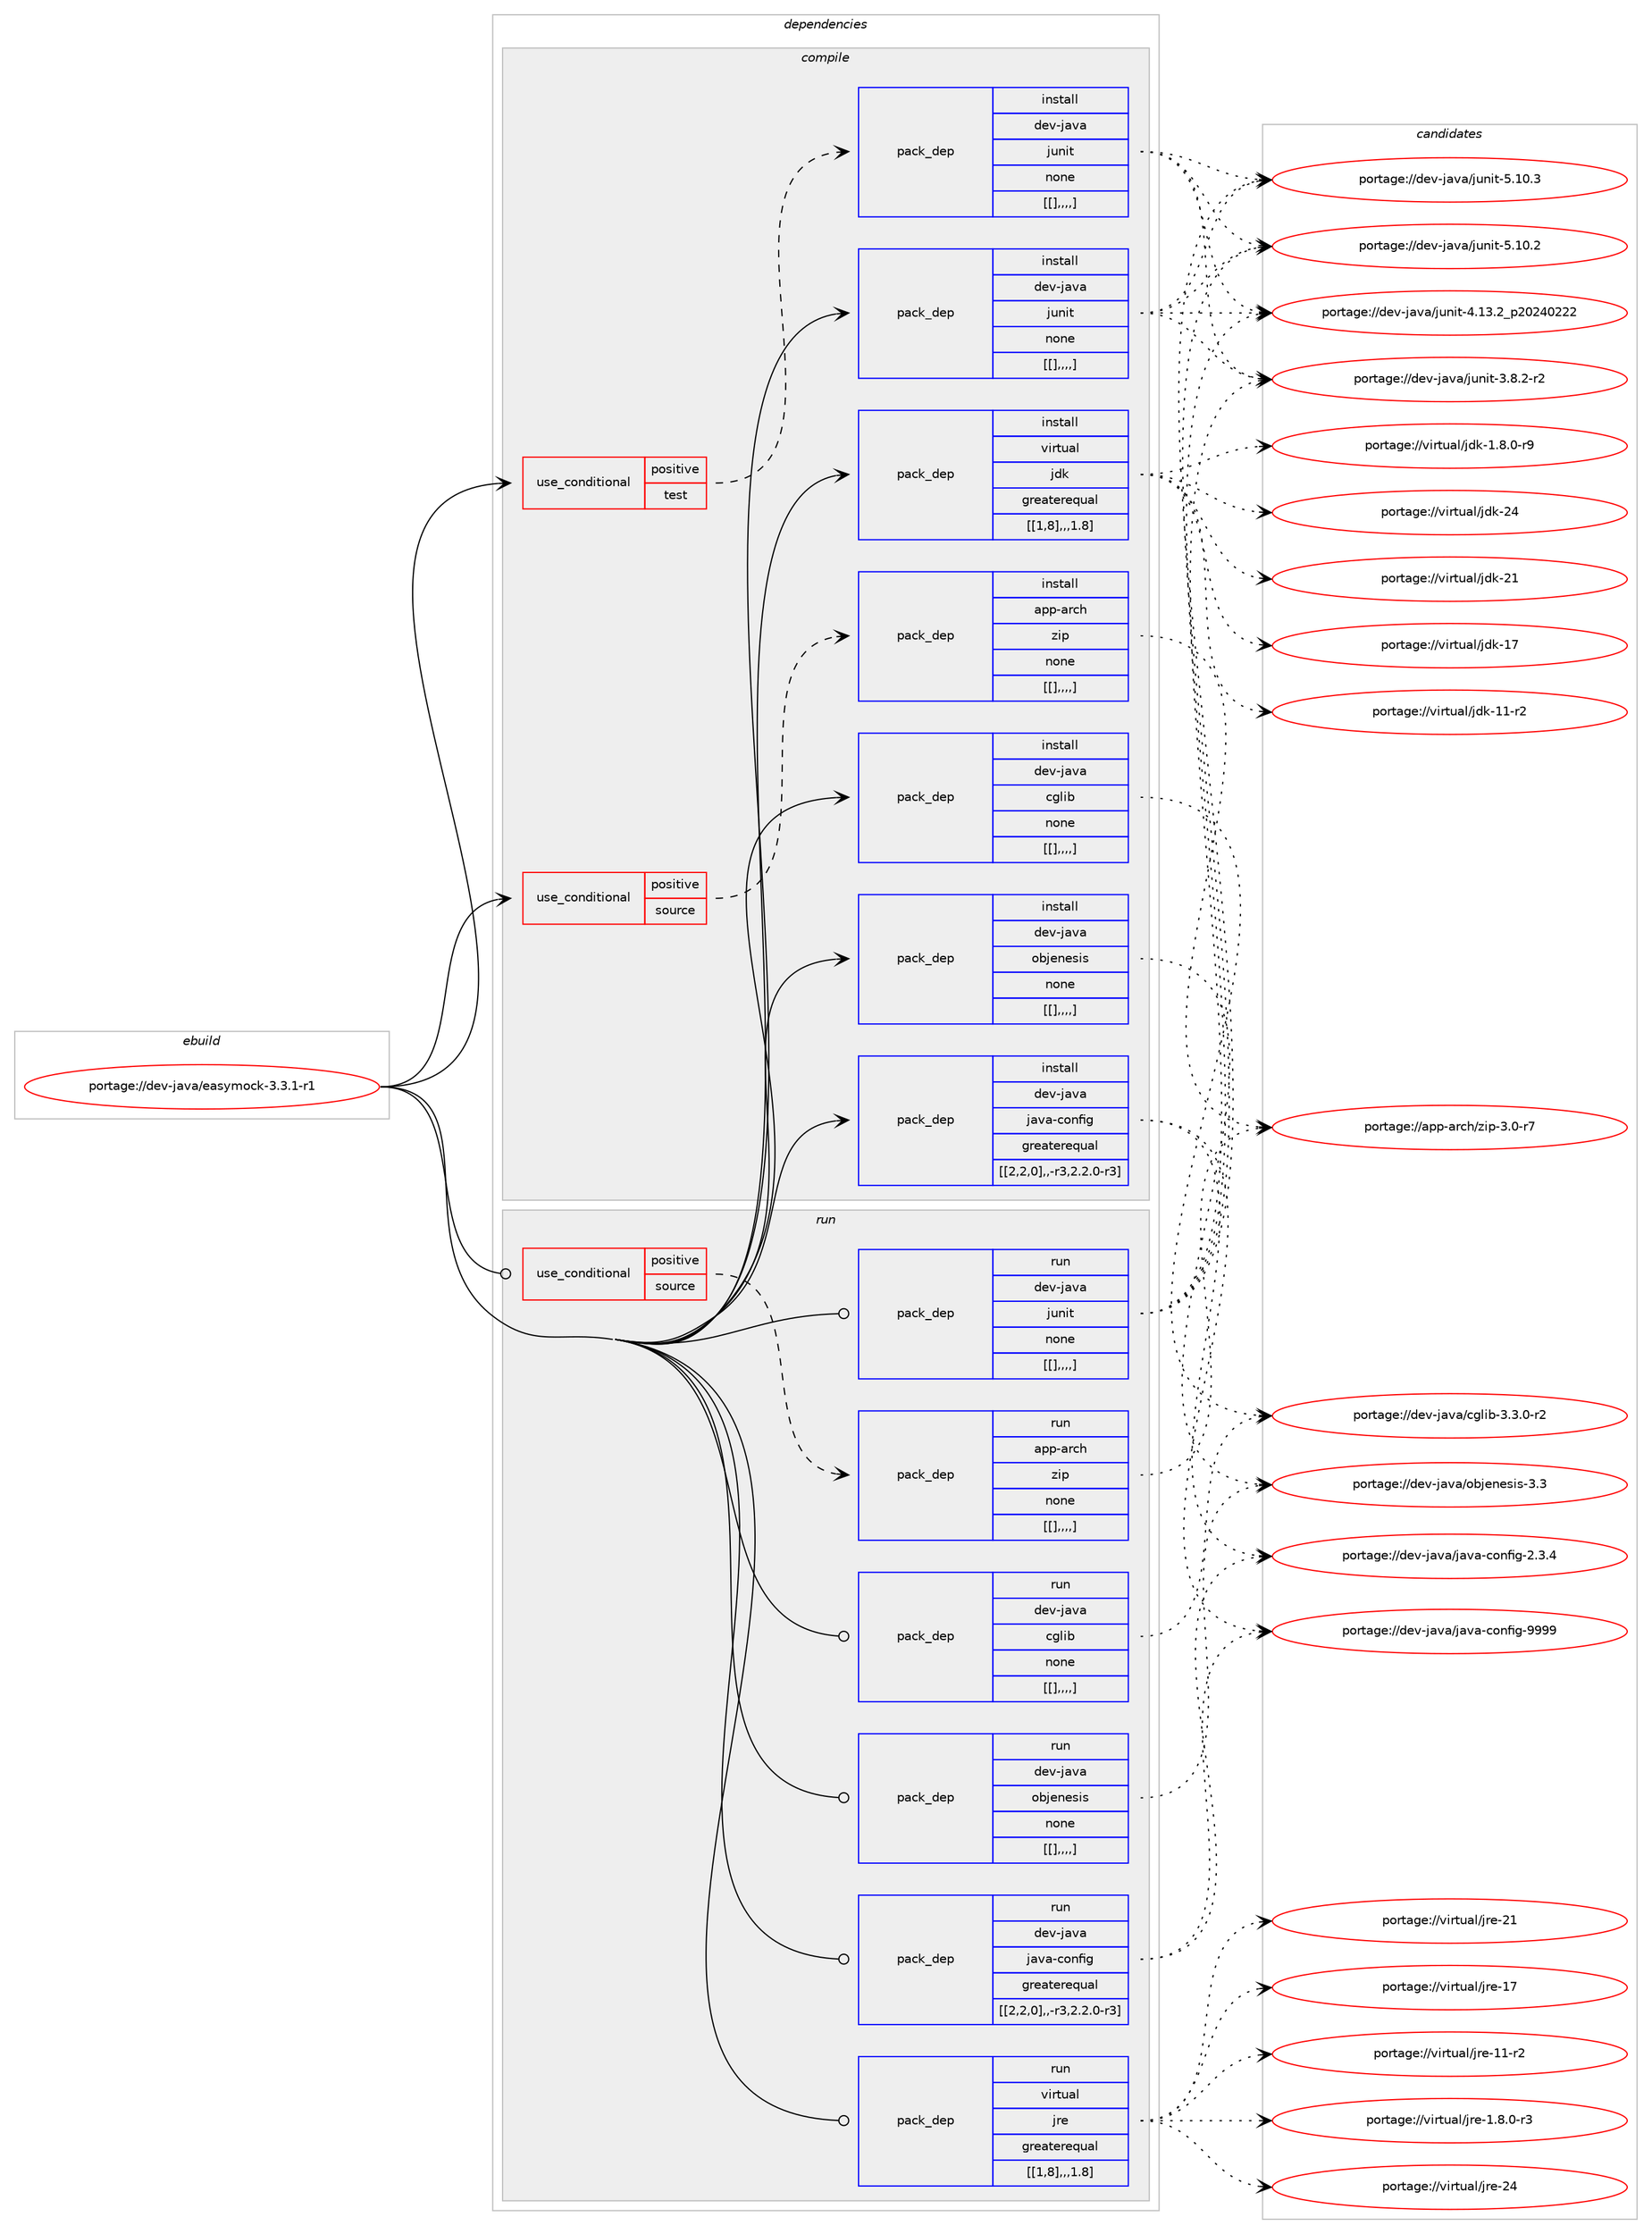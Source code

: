 digraph prolog {

# *************
# Graph options
# *************

newrank=true;
concentrate=true;
compound=true;
graph [rankdir=LR,fontname=Helvetica,fontsize=10,ranksep=1.5];#, ranksep=2.5, nodesep=0.2];
edge  [arrowhead=vee];
node  [fontname=Helvetica,fontsize=10];

# **********
# The ebuild
# **********

subgraph cluster_leftcol {
color=gray;
label=<<i>ebuild</i>>;
id [label="portage://dev-java/easymock-3.3.1-r1", color=red, width=4, href="../dev-java/easymock-3.3.1-r1.svg"];
}

# ****************
# The dependencies
# ****************

subgraph cluster_midcol {
color=gray;
label=<<i>dependencies</i>>;
subgraph cluster_compile {
fillcolor="#eeeeee";
style=filled;
label=<<i>compile</i>>;
subgraph cond22060 {
dependency94053 [label=<<TABLE BORDER="0" CELLBORDER="1" CELLSPACING="0" CELLPADDING="4"><TR><TD ROWSPAN="3" CELLPADDING="10">use_conditional</TD></TR><TR><TD>positive</TD></TR><TR><TD>source</TD></TR></TABLE>>, shape=none, color=red];
subgraph pack70943 {
dependency94054 [label=<<TABLE BORDER="0" CELLBORDER="1" CELLSPACING="0" CELLPADDING="4" WIDTH="220"><TR><TD ROWSPAN="6" CELLPADDING="30">pack_dep</TD></TR><TR><TD WIDTH="110">install</TD></TR><TR><TD>app-arch</TD></TR><TR><TD>zip</TD></TR><TR><TD>none</TD></TR><TR><TD>[[],,,,]</TD></TR></TABLE>>, shape=none, color=blue];
}
dependency94053:e -> dependency94054:w [weight=20,style="dashed",arrowhead="vee"];
}
id:e -> dependency94053:w [weight=20,style="solid",arrowhead="vee"];
subgraph cond22061 {
dependency94055 [label=<<TABLE BORDER="0" CELLBORDER="1" CELLSPACING="0" CELLPADDING="4"><TR><TD ROWSPAN="3" CELLPADDING="10">use_conditional</TD></TR><TR><TD>positive</TD></TR><TR><TD>test</TD></TR></TABLE>>, shape=none, color=red];
subgraph pack70944 {
dependency94056 [label=<<TABLE BORDER="0" CELLBORDER="1" CELLSPACING="0" CELLPADDING="4" WIDTH="220"><TR><TD ROWSPAN="6" CELLPADDING="30">pack_dep</TD></TR><TR><TD WIDTH="110">install</TD></TR><TR><TD>dev-java</TD></TR><TR><TD>junit</TD></TR><TR><TD>none</TD></TR><TR><TD>[[],,,,]</TD></TR></TABLE>>, shape=none, color=blue];
}
dependency94055:e -> dependency94056:w [weight=20,style="dashed",arrowhead="vee"];
}
id:e -> dependency94055:w [weight=20,style="solid",arrowhead="vee"];
subgraph pack70945 {
dependency94057 [label=<<TABLE BORDER="0" CELLBORDER="1" CELLSPACING="0" CELLPADDING="4" WIDTH="220"><TR><TD ROWSPAN="6" CELLPADDING="30">pack_dep</TD></TR><TR><TD WIDTH="110">install</TD></TR><TR><TD>dev-java</TD></TR><TR><TD>cglib</TD></TR><TR><TD>none</TD></TR><TR><TD>[[],,,,]</TD></TR></TABLE>>, shape=none, color=blue];
}
id:e -> dependency94057:w [weight=20,style="solid",arrowhead="vee"];
subgraph pack70946 {
dependency94058 [label=<<TABLE BORDER="0" CELLBORDER="1" CELLSPACING="0" CELLPADDING="4" WIDTH="220"><TR><TD ROWSPAN="6" CELLPADDING="30">pack_dep</TD></TR><TR><TD WIDTH="110">install</TD></TR><TR><TD>dev-java</TD></TR><TR><TD>java-config</TD></TR><TR><TD>greaterequal</TD></TR><TR><TD>[[2,2,0],,-r3,2.2.0-r3]</TD></TR></TABLE>>, shape=none, color=blue];
}
id:e -> dependency94058:w [weight=20,style="solid",arrowhead="vee"];
subgraph pack70947 {
dependency94059 [label=<<TABLE BORDER="0" CELLBORDER="1" CELLSPACING="0" CELLPADDING="4" WIDTH="220"><TR><TD ROWSPAN="6" CELLPADDING="30">pack_dep</TD></TR><TR><TD WIDTH="110">install</TD></TR><TR><TD>dev-java</TD></TR><TR><TD>junit</TD></TR><TR><TD>none</TD></TR><TR><TD>[[],,,,]</TD></TR></TABLE>>, shape=none, color=blue];
}
id:e -> dependency94059:w [weight=20,style="solid",arrowhead="vee"];
subgraph pack70948 {
dependency94060 [label=<<TABLE BORDER="0" CELLBORDER="1" CELLSPACING="0" CELLPADDING="4" WIDTH="220"><TR><TD ROWSPAN="6" CELLPADDING="30">pack_dep</TD></TR><TR><TD WIDTH="110">install</TD></TR><TR><TD>dev-java</TD></TR><TR><TD>objenesis</TD></TR><TR><TD>none</TD></TR><TR><TD>[[],,,,]</TD></TR></TABLE>>, shape=none, color=blue];
}
id:e -> dependency94060:w [weight=20,style="solid",arrowhead="vee"];
subgraph pack70949 {
dependency94061 [label=<<TABLE BORDER="0" CELLBORDER="1" CELLSPACING="0" CELLPADDING="4" WIDTH="220"><TR><TD ROWSPAN="6" CELLPADDING="30">pack_dep</TD></TR><TR><TD WIDTH="110">install</TD></TR><TR><TD>virtual</TD></TR><TR><TD>jdk</TD></TR><TR><TD>greaterequal</TD></TR><TR><TD>[[1,8],,,1.8]</TD></TR></TABLE>>, shape=none, color=blue];
}
id:e -> dependency94061:w [weight=20,style="solid",arrowhead="vee"];
}
subgraph cluster_compileandrun {
fillcolor="#eeeeee";
style=filled;
label=<<i>compile and run</i>>;
}
subgraph cluster_run {
fillcolor="#eeeeee";
style=filled;
label=<<i>run</i>>;
subgraph cond22062 {
dependency94062 [label=<<TABLE BORDER="0" CELLBORDER="1" CELLSPACING="0" CELLPADDING="4"><TR><TD ROWSPAN="3" CELLPADDING="10">use_conditional</TD></TR><TR><TD>positive</TD></TR><TR><TD>source</TD></TR></TABLE>>, shape=none, color=red];
subgraph pack70950 {
dependency94063 [label=<<TABLE BORDER="0" CELLBORDER="1" CELLSPACING="0" CELLPADDING="4" WIDTH="220"><TR><TD ROWSPAN="6" CELLPADDING="30">pack_dep</TD></TR><TR><TD WIDTH="110">run</TD></TR><TR><TD>app-arch</TD></TR><TR><TD>zip</TD></TR><TR><TD>none</TD></TR><TR><TD>[[],,,,]</TD></TR></TABLE>>, shape=none, color=blue];
}
dependency94062:e -> dependency94063:w [weight=20,style="dashed",arrowhead="vee"];
}
id:e -> dependency94062:w [weight=20,style="solid",arrowhead="odot"];
subgraph pack70951 {
dependency94064 [label=<<TABLE BORDER="0" CELLBORDER="1" CELLSPACING="0" CELLPADDING="4" WIDTH="220"><TR><TD ROWSPAN="6" CELLPADDING="30">pack_dep</TD></TR><TR><TD WIDTH="110">run</TD></TR><TR><TD>dev-java</TD></TR><TR><TD>cglib</TD></TR><TR><TD>none</TD></TR><TR><TD>[[],,,,]</TD></TR></TABLE>>, shape=none, color=blue];
}
id:e -> dependency94064:w [weight=20,style="solid",arrowhead="odot"];
subgraph pack70952 {
dependency94065 [label=<<TABLE BORDER="0" CELLBORDER="1" CELLSPACING="0" CELLPADDING="4" WIDTH="220"><TR><TD ROWSPAN="6" CELLPADDING="30">pack_dep</TD></TR><TR><TD WIDTH="110">run</TD></TR><TR><TD>dev-java</TD></TR><TR><TD>java-config</TD></TR><TR><TD>greaterequal</TD></TR><TR><TD>[[2,2,0],,-r3,2.2.0-r3]</TD></TR></TABLE>>, shape=none, color=blue];
}
id:e -> dependency94065:w [weight=20,style="solid",arrowhead="odot"];
subgraph pack70953 {
dependency94066 [label=<<TABLE BORDER="0" CELLBORDER="1" CELLSPACING="0" CELLPADDING="4" WIDTH="220"><TR><TD ROWSPAN="6" CELLPADDING="30">pack_dep</TD></TR><TR><TD WIDTH="110">run</TD></TR><TR><TD>dev-java</TD></TR><TR><TD>junit</TD></TR><TR><TD>none</TD></TR><TR><TD>[[],,,,]</TD></TR></TABLE>>, shape=none, color=blue];
}
id:e -> dependency94066:w [weight=20,style="solid",arrowhead="odot"];
subgraph pack70954 {
dependency94067 [label=<<TABLE BORDER="0" CELLBORDER="1" CELLSPACING="0" CELLPADDING="4" WIDTH="220"><TR><TD ROWSPAN="6" CELLPADDING="30">pack_dep</TD></TR><TR><TD WIDTH="110">run</TD></TR><TR><TD>dev-java</TD></TR><TR><TD>objenesis</TD></TR><TR><TD>none</TD></TR><TR><TD>[[],,,,]</TD></TR></TABLE>>, shape=none, color=blue];
}
id:e -> dependency94067:w [weight=20,style="solid",arrowhead="odot"];
subgraph pack70955 {
dependency94068 [label=<<TABLE BORDER="0" CELLBORDER="1" CELLSPACING="0" CELLPADDING="4" WIDTH="220"><TR><TD ROWSPAN="6" CELLPADDING="30">pack_dep</TD></TR><TR><TD WIDTH="110">run</TD></TR><TR><TD>virtual</TD></TR><TR><TD>jre</TD></TR><TR><TD>greaterequal</TD></TR><TR><TD>[[1,8],,,1.8]</TD></TR></TABLE>>, shape=none, color=blue];
}
id:e -> dependency94068:w [weight=20,style="solid",arrowhead="odot"];
}
}

# **************
# The candidates
# **************

subgraph cluster_choices {
rank=same;
color=gray;
label=<<i>candidates</i>>;

subgraph choice70943 {
color=black;
nodesep=1;
choice9711211245971149910447122105112455146484511455 [label="portage://app-arch/zip-3.0-r7", color=red, width=4,href="../app-arch/zip-3.0-r7.svg"];
dependency94054:e -> choice9711211245971149910447122105112455146484511455:w [style=dotted,weight="100"];
}
subgraph choice70944 {
color=black;
nodesep=1;
choice1001011184510697118974710611711010511645534649484651 [label="portage://dev-java/junit-5.10.3", color=red, width=4,href="../dev-java/junit-5.10.3.svg"];
choice1001011184510697118974710611711010511645534649484650 [label="portage://dev-java/junit-5.10.2", color=red, width=4,href="../dev-java/junit-5.10.2.svg"];
choice1001011184510697118974710611711010511645524649514650951125048505248505050 [label="portage://dev-java/junit-4.13.2_p20240222", color=red, width=4,href="../dev-java/junit-4.13.2_p20240222.svg"];
choice100101118451069711897471061171101051164551465646504511450 [label="portage://dev-java/junit-3.8.2-r2", color=red, width=4,href="../dev-java/junit-3.8.2-r2.svg"];
dependency94056:e -> choice1001011184510697118974710611711010511645534649484651:w [style=dotted,weight="100"];
dependency94056:e -> choice1001011184510697118974710611711010511645534649484650:w [style=dotted,weight="100"];
dependency94056:e -> choice1001011184510697118974710611711010511645524649514650951125048505248505050:w [style=dotted,weight="100"];
dependency94056:e -> choice100101118451069711897471061171101051164551465646504511450:w [style=dotted,weight="100"];
}
subgraph choice70945 {
color=black;
nodesep=1;
choice1001011184510697118974799103108105984551465146484511450 [label="portage://dev-java/cglib-3.3.0-r2", color=red, width=4,href="../dev-java/cglib-3.3.0-r2.svg"];
dependency94057:e -> choice1001011184510697118974799103108105984551465146484511450:w [style=dotted,weight="100"];
}
subgraph choice70946 {
color=black;
nodesep=1;
choice10010111845106971189747106971189745991111101021051034557575757 [label="portage://dev-java/java-config-9999", color=red, width=4,href="../dev-java/java-config-9999.svg"];
choice1001011184510697118974710697118974599111110102105103455046514652 [label="portage://dev-java/java-config-2.3.4", color=red, width=4,href="../dev-java/java-config-2.3.4.svg"];
dependency94058:e -> choice10010111845106971189747106971189745991111101021051034557575757:w [style=dotted,weight="100"];
dependency94058:e -> choice1001011184510697118974710697118974599111110102105103455046514652:w [style=dotted,weight="100"];
}
subgraph choice70947 {
color=black;
nodesep=1;
choice1001011184510697118974710611711010511645534649484651 [label="portage://dev-java/junit-5.10.3", color=red, width=4,href="../dev-java/junit-5.10.3.svg"];
choice1001011184510697118974710611711010511645534649484650 [label="portage://dev-java/junit-5.10.2", color=red, width=4,href="../dev-java/junit-5.10.2.svg"];
choice1001011184510697118974710611711010511645524649514650951125048505248505050 [label="portage://dev-java/junit-4.13.2_p20240222", color=red, width=4,href="../dev-java/junit-4.13.2_p20240222.svg"];
choice100101118451069711897471061171101051164551465646504511450 [label="portage://dev-java/junit-3.8.2-r2", color=red, width=4,href="../dev-java/junit-3.8.2-r2.svg"];
dependency94059:e -> choice1001011184510697118974710611711010511645534649484651:w [style=dotted,weight="100"];
dependency94059:e -> choice1001011184510697118974710611711010511645534649484650:w [style=dotted,weight="100"];
dependency94059:e -> choice1001011184510697118974710611711010511645524649514650951125048505248505050:w [style=dotted,weight="100"];
dependency94059:e -> choice100101118451069711897471061171101051164551465646504511450:w [style=dotted,weight="100"];
}
subgraph choice70948 {
color=black;
nodesep=1;
choice100101118451069711897471119810610111010111510511545514651 [label="portage://dev-java/objenesis-3.3", color=red, width=4,href="../dev-java/objenesis-3.3.svg"];
dependency94060:e -> choice100101118451069711897471119810610111010111510511545514651:w [style=dotted,weight="100"];
}
subgraph choice70949 {
color=black;
nodesep=1;
choice1181051141161179710847106100107455052 [label="portage://virtual/jdk-24", color=red, width=4,href="../virtual/jdk-24.svg"];
choice1181051141161179710847106100107455049 [label="portage://virtual/jdk-21", color=red, width=4,href="../virtual/jdk-21.svg"];
choice1181051141161179710847106100107454955 [label="portage://virtual/jdk-17", color=red, width=4,href="../virtual/jdk-17.svg"];
choice11810511411611797108471061001074549494511450 [label="portage://virtual/jdk-11-r2", color=red, width=4,href="../virtual/jdk-11-r2.svg"];
choice11810511411611797108471061001074549465646484511457 [label="portage://virtual/jdk-1.8.0-r9", color=red, width=4,href="../virtual/jdk-1.8.0-r9.svg"];
dependency94061:e -> choice1181051141161179710847106100107455052:w [style=dotted,weight="100"];
dependency94061:e -> choice1181051141161179710847106100107455049:w [style=dotted,weight="100"];
dependency94061:e -> choice1181051141161179710847106100107454955:w [style=dotted,weight="100"];
dependency94061:e -> choice11810511411611797108471061001074549494511450:w [style=dotted,weight="100"];
dependency94061:e -> choice11810511411611797108471061001074549465646484511457:w [style=dotted,weight="100"];
}
subgraph choice70950 {
color=black;
nodesep=1;
choice9711211245971149910447122105112455146484511455 [label="portage://app-arch/zip-3.0-r7", color=red, width=4,href="../app-arch/zip-3.0-r7.svg"];
dependency94063:e -> choice9711211245971149910447122105112455146484511455:w [style=dotted,weight="100"];
}
subgraph choice70951 {
color=black;
nodesep=1;
choice1001011184510697118974799103108105984551465146484511450 [label="portage://dev-java/cglib-3.3.0-r2", color=red, width=4,href="../dev-java/cglib-3.3.0-r2.svg"];
dependency94064:e -> choice1001011184510697118974799103108105984551465146484511450:w [style=dotted,weight="100"];
}
subgraph choice70952 {
color=black;
nodesep=1;
choice10010111845106971189747106971189745991111101021051034557575757 [label="portage://dev-java/java-config-9999", color=red, width=4,href="../dev-java/java-config-9999.svg"];
choice1001011184510697118974710697118974599111110102105103455046514652 [label="portage://dev-java/java-config-2.3.4", color=red, width=4,href="../dev-java/java-config-2.3.4.svg"];
dependency94065:e -> choice10010111845106971189747106971189745991111101021051034557575757:w [style=dotted,weight="100"];
dependency94065:e -> choice1001011184510697118974710697118974599111110102105103455046514652:w [style=dotted,weight="100"];
}
subgraph choice70953 {
color=black;
nodesep=1;
choice1001011184510697118974710611711010511645534649484651 [label="portage://dev-java/junit-5.10.3", color=red, width=4,href="../dev-java/junit-5.10.3.svg"];
choice1001011184510697118974710611711010511645534649484650 [label="portage://dev-java/junit-5.10.2", color=red, width=4,href="../dev-java/junit-5.10.2.svg"];
choice1001011184510697118974710611711010511645524649514650951125048505248505050 [label="portage://dev-java/junit-4.13.2_p20240222", color=red, width=4,href="../dev-java/junit-4.13.2_p20240222.svg"];
choice100101118451069711897471061171101051164551465646504511450 [label="portage://dev-java/junit-3.8.2-r2", color=red, width=4,href="../dev-java/junit-3.8.2-r2.svg"];
dependency94066:e -> choice1001011184510697118974710611711010511645534649484651:w [style=dotted,weight="100"];
dependency94066:e -> choice1001011184510697118974710611711010511645534649484650:w [style=dotted,weight="100"];
dependency94066:e -> choice1001011184510697118974710611711010511645524649514650951125048505248505050:w [style=dotted,weight="100"];
dependency94066:e -> choice100101118451069711897471061171101051164551465646504511450:w [style=dotted,weight="100"];
}
subgraph choice70954 {
color=black;
nodesep=1;
choice100101118451069711897471119810610111010111510511545514651 [label="portage://dev-java/objenesis-3.3", color=red, width=4,href="../dev-java/objenesis-3.3.svg"];
dependency94067:e -> choice100101118451069711897471119810610111010111510511545514651:w [style=dotted,weight="100"];
}
subgraph choice70955 {
color=black;
nodesep=1;
choice1181051141161179710847106114101455052 [label="portage://virtual/jre-24", color=red, width=4,href="../virtual/jre-24.svg"];
choice1181051141161179710847106114101455049 [label="portage://virtual/jre-21", color=red, width=4,href="../virtual/jre-21.svg"];
choice1181051141161179710847106114101454955 [label="portage://virtual/jre-17", color=red, width=4,href="../virtual/jre-17.svg"];
choice11810511411611797108471061141014549494511450 [label="portage://virtual/jre-11-r2", color=red, width=4,href="../virtual/jre-11-r2.svg"];
choice11810511411611797108471061141014549465646484511451 [label="portage://virtual/jre-1.8.0-r3", color=red, width=4,href="../virtual/jre-1.8.0-r3.svg"];
dependency94068:e -> choice1181051141161179710847106114101455052:w [style=dotted,weight="100"];
dependency94068:e -> choice1181051141161179710847106114101455049:w [style=dotted,weight="100"];
dependency94068:e -> choice1181051141161179710847106114101454955:w [style=dotted,weight="100"];
dependency94068:e -> choice11810511411611797108471061141014549494511450:w [style=dotted,weight="100"];
dependency94068:e -> choice11810511411611797108471061141014549465646484511451:w [style=dotted,weight="100"];
}
}

}
